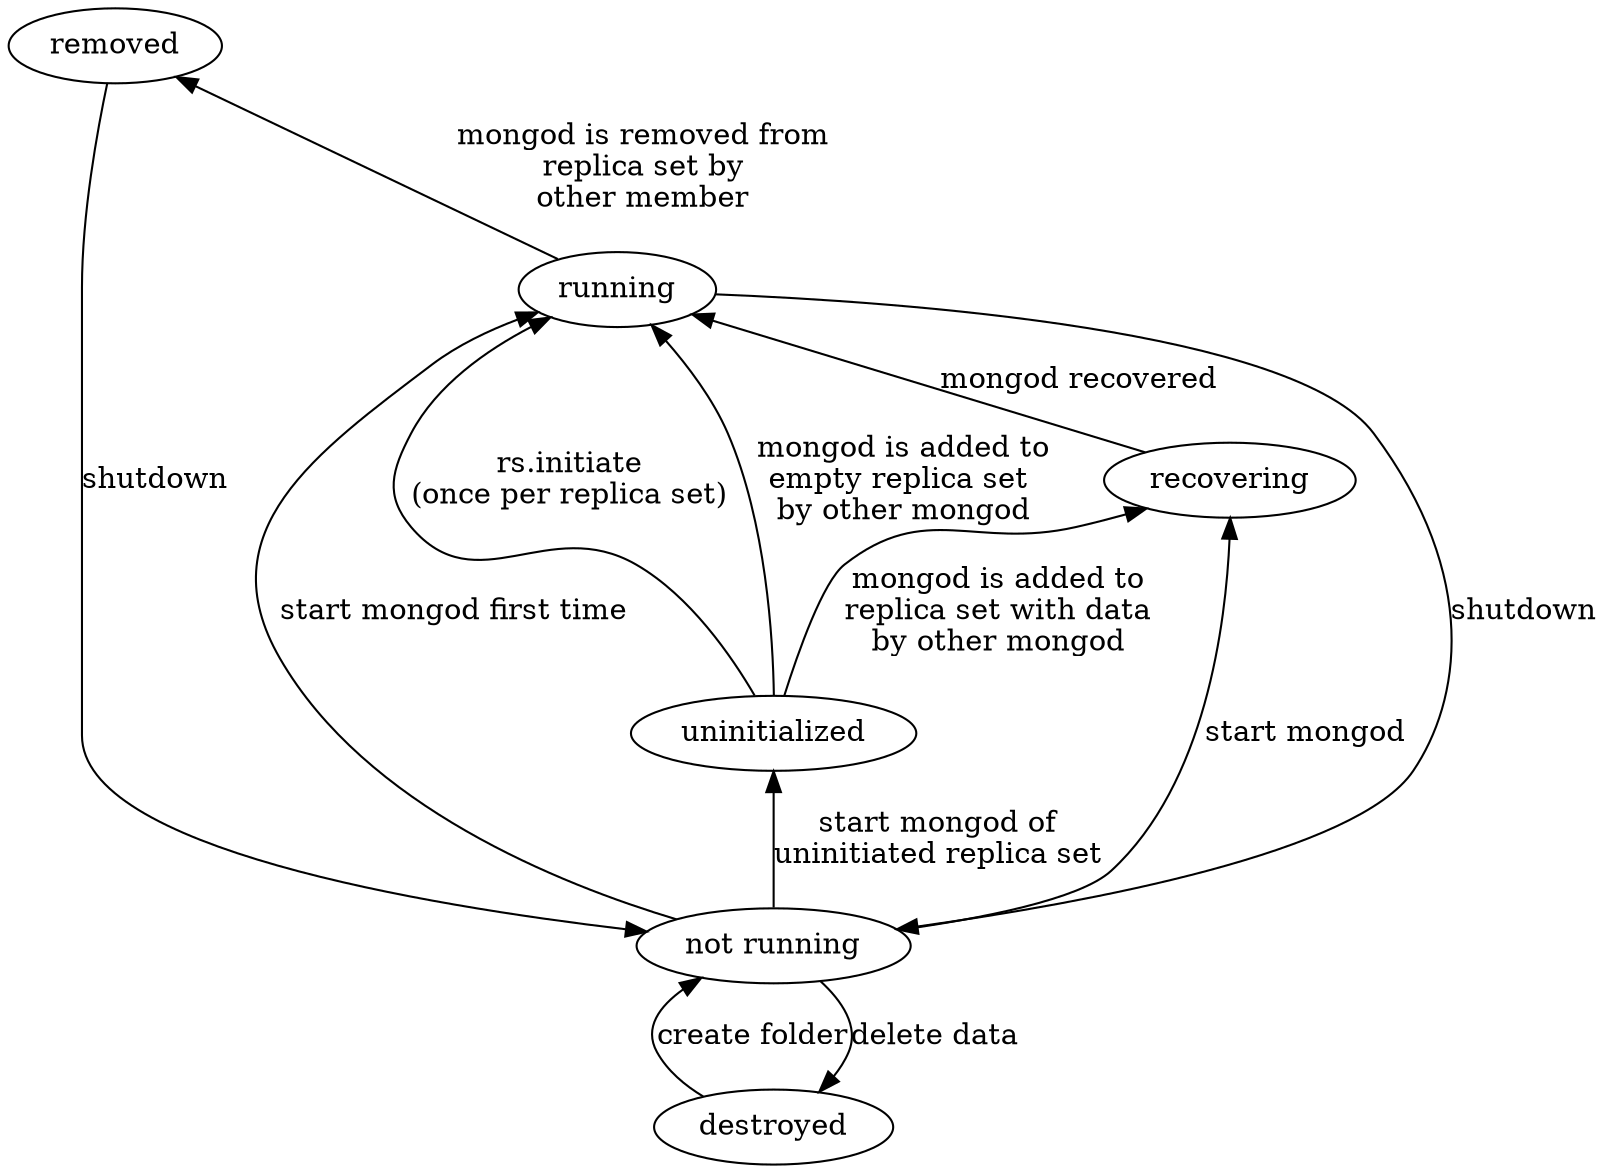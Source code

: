 digraph mongod_states
{

    rankdir=BT;

    d [label="destroyed", rank=min];
    nr [label="not running"];
    unin [label="uninitialized"];
    rem [label="removed"];
    rec [label="recovering"];
    run [label="running", rank=max];


    d -> nr [label="create folder"];
    nr -> rec [label="start mongod"];
    rec -> run [label="mongod recovered"];
    nr -> run [label="start mongod first time"];
    run -> nr [label="shutdown"];
    nr -> d [label="delete data"];

    nr -> unin [label="start mongod of\nuninitiated replica set"];
    unin-> rec [label="mongod is added to\nreplica set with data\nby other mongod"];
    unin -> run [label="rs.initiate\n(once per replica set)"];
    unin -> run [label="mongod is added to\nempty replica set \nby other mongod"];
    run -> rem [label="mongod is removed from\nreplica set by\nother member"];
    rem -> nr [label="shutdown"];
/*
    run -> d [label="kill force"];
    unin -> d [label="kill force"];
    rec -> d [label="kill force"];
    rem -> d [label="kill force"];
*/
}
